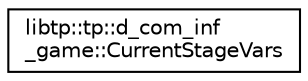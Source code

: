 digraph "Graphical Class Hierarchy"
{
 // LATEX_PDF_SIZE
  edge [fontname="Helvetica",fontsize="10",labelfontname="Helvetica",labelfontsize="10"];
  node [fontname="Helvetica",fontsize="10",shape=record];
  rankdir="LR";
  Node0 [label="libtp::tp::d_com_inf\l_game::CurrentStageVars",height=0.2,width=0.4,color="black", fillcolor="white", style="filled",URL="$d4/df7/structlibtp_1_1tp_1_1d__com__inf__game_1_1CurrentStageVars.html",tooltip="Holds information about the current stage."];
}
